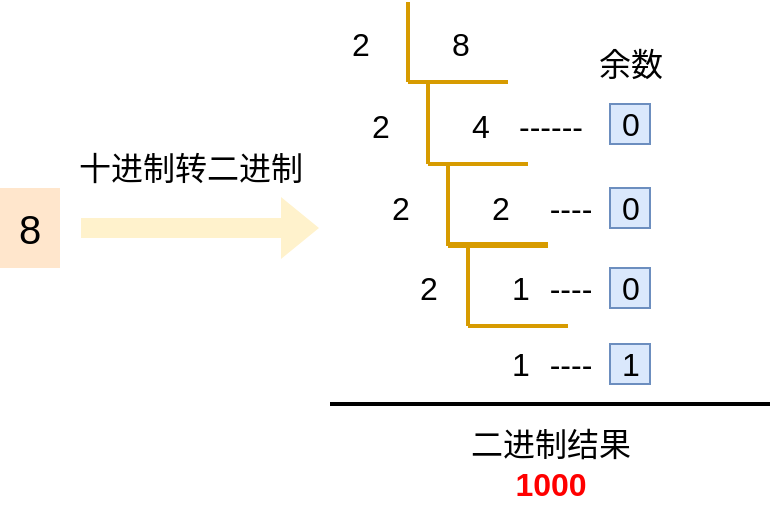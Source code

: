 <mxfile version="14.6.6" type="github">
  <diagram id="IhLREWa9TWCA8kRGoyMS" name="第 1 页">
    <mxGraphModel dx="536" dy="432" grid="1" gridSize="10" guides="1" tooltips="1" connect="1" arrows="1" fold="1" page="1" pageScale="1" pageWidth="827" pageHeight="1169" math="0" shadow="0">
      <root>
        <mxCell id="0" />
        <mxCell id="1" parent="0" />
        <mxCell id="GGrhcaNc7Lvt5lfEOBhG-1" value="8" style="rounded=0;whiteSpace=wrap;html=1;fontSize=20;fillColor=#ffe6cc;strokeColor=none;" parent="1" vertex="1">
          <mxGeometry x="210" y="172" width="30" height="40" as="geometry" />
        </mxCell>
        <mxCell id="GGrhcaNc7Lvt5lfEOBhG-3" value="" style="endArrow=none;html=1;fontSize=16;fillColor=#ffe6cc;strokeColor=#d79b00;strokeWidth=2;" parent="1" edge="1">
          <mxGeometry width="50" height="50" relative="1" as="geometry">
            <mxPoint x="414" y="119" as="sourcePoint" />
            <mxPoint x="414" y="79" as="targetPoint" />
          </mxGeometry>
        </mxCell>
        <mxCell id="GGrhcaNc7Lvt5lfEOBhG-4" value="" style="endArrow=none;html=1;fontSize=16;fillColor=#ffe6cc;strokeColor=#d79b00;strokeWidth=2;" parent="1" edge="1">
          <mxGeometry width="50" height="50" relative="1" as="geometry">
            <mxPoint x="414" y="119" as="sourcePoint" />
            <mxPoint x="464" y="119" as="targetPoint" />
          </mxGeometry>
        </mxCell>
        <mxCell id="GGrhcaNc7Lvt5lfEOBhG-5" value="8" style="text;html=1;align=center;verticalAlign=middle;resizable=0;points=[];autosize=1;fontSize=16;" parent="1" vertex="1">
          <mxGeometry x="430" y="90" width="20" height="20" as="geometry" />
        </mxCell>
        <mxCell id="GGrhcaNc7Lvt5lfEOBhG-6" value="2" style="text;html=1;align=center;verticalAlign=middle;resizable=0;points=[];autosize=1;fontSize=16;" parent="1" vertex="1">
          <mxGeometry x="380" y="90" width="20" height="20" as="geometry" />
        </mxCell>
        <mxCell id="GGrhcaNc7Lvt5lfEOBhG-7" value="" style="endArrow=none;html=1;fontSize=16;fillColor=#ffe6cc;strokeColor=#d79b00;strokeWidth=2;" parent="1" edge="1">
          <mxGeometry width="50" height="50" relative="1" as="geometry">
            <mxPoint x="424" y="160" as="sourcePoint" />
            <mxPoint x="424" y="120" as="targetPoint" />
          </mxGeometry>
        </mxCell>
        <mxCell id="GGrhcaNc7Lvt5lfEOBhG-8" value="" style="endArrow=none;html=1;fontSize=16;fillColor=#ffe6cc;strokeColor=#d79b00;strokeWidth=2;" parent="1" edge="1">
          <mxGeometry width="50" height="50" relative="1" as="geometry">
            <mxPoint x="424" y="160" as="sourcePoint" />
            <mxPoint x="474" y="160" as="targetPoint" />
          </mxGeometry>
        </mxCell>
        <mxCell id="GGrhcaNc7Lvt5lfEOBhG-9" value="4" style="text;html=1;align=center;verticalAlign=middle;resizable=0;points=[];autosize=1;fontSize=16;" parent="1" vertex="1">
          <mxGeometry x="440" y="131" width="20" height="20" as="geometry" />
        </mxCell>
        <mxCell id="GGrhcaNc7Lvt5lfEOBhG-10" value="2" style="text;html=1;align=center;verticalAlign=middle;resizable=0;points=[];autosize=1;fontSize=16;" parent="1" vertex="1">
          <mxGeometry x="390" y="131" width="20" height="20" as="geometry" />
        </mxCell>
        <mxCell id="GGrhcaNc7Lvt5lfEOBhG-14" value="" style="endArrow=none;html=1;fontSize=16;fillColor=#ffe6cc;strokeColor=#d79b00;strokeWidth=2;" parent="1" edge="1">
          <mxGeometry width="50" height="50" relative="1" as="geometry">
            <mxPoint x="424" y="160" as="sourcePoint" />
            <mxPoint x="474" y="160" as="targetPoint" />
          </mxGeometry>
        </mxCell>
        <mxCell id="GGrhcaNc7Lvt5lfEOBhG-15" value="" style="endArrow=none;html=1;fontSize=16;fillColor=#ffe6cc;strokeColor=#d79b00;strokeWidth=2;" parent="1" edge="1">
          <mxGeometry width="50" height="50" relative="1" as="geometry">
            <mxPoint x="434" y="201" as="sourcePoint" />
            <mxPoint x="434" y="161" as="targetPoint" />
          </mxGeometry>
        </mxCell>
        <mxCell id="GGrhcaNc7Lvt5lfEOBhG-16" value="" style="endArrow=none;html=1;fontSize=16;fillColor=#ffe6cc;strokeColor=#d79b00;strokeWidth=2;" parent="1" edge="1">
          <mxGeometry width="50" height="50" relative="1" as="geometry">
            <mxPoint x="434" y="201" as="sourcePoint" />
            <mxPoint x="484" y="201" as="targetPoint" />
          </mxGeometry>
        </mxCell>
        <mxCell id="GGrhcaNc7Lvt5lfEOBhG-17" value="2" style="text;html=1;align=center;verticalAlign=middle;resizable=0;points=[];autosize=1;fontSize=16;" parent="1" vertex="1">
          <mxGeometry x="450" y="172" width="20" height="20" as="geometry" />
        </mxCell>
        <mxCell id="GGrhcaNc7Lvt5lfEOBhG-18" value="2" style="text;html=1;align=center;verticalAlign=middle;resizable=0;points=[];autosize=1;fontSize=16;" parent="1" vertex="1">
          <mxGeometry x="400" y="172" width="20" height="20" as="geometry" />
        </mxCell>
        <mxCell id="GGrhcaNc7Lvt5lfEOBhG-24" value="" style="endArrow=none;html=1;fontSize=16;fillColor=#ffe6cc;strokeColor=#d79b00;strokeWidth=2;" parent="1" edge="1">
          <mxGeometry width="50" height="50" relative="1" as="geometry">
            <mxPoint x="434" y="200" as="sourcePoint" />
            <mxPoint x="484" y="200" as="targetPoint" />
          </mxGeometry>
        </mxCell>
        <mxCell id="GGrhcaNc7Lvt5lfEOBhG-25" value="" style="endArrow=none;html=1;fontSize=16;fillColor=#ffe6cc;strokeColor=#d79b00;strokeWidth=2;" parent="1" edge="1">
          <mxGeometry width="50" height="50" relative="1" as="geometry">
            <mxPoint x="434" y="200" as="sourcePoint" />
            <mxPoint x="484" y="200" as="targetPoint" />
          </mxGeometry>
        </mxCell>
        <mxCell id="GGrhcaNc7Lvt5lfEOBhG-26" value="" style="endArrow=none;html=1;fontSize=16;fillColor=#ffe6cc;strokeColor=#d79b00;strokeWidth=2;" parent="1" edge="1">
          <mxGeometry width="50" height="50" relative="1" as="geometry">
            <mxPoint x="444" y="241" as="sourcePoint" />
            <mxPoint x="444" y="201" as="targetPoint" />
          </mxGeometry>
        </mxCell>
        <mxCell id="GGrhcaNc7Lvt5lfEOBhG-27" value="" style="endArrow=none;html=1;fontSize=16;fillColor=#ffe6cc;strokeColor=#d79b00;strokeWidth=2;" parent="1" edge="1">
          <mxGeometry width="50" height="50" relative="1" as="geometry">
            <mxPoint x="444" y="241" as="sourcePoint" />
            <mxPoint x="494" y="241" as="targetPoint" />
          </mxGeometry>
        </mxCell>
        <mxCell id="GGrhcaNc7Lvt5lfEOBhG-28" value="1" style="text;html=1;align=center;verticalAlign=middle;resizable=0;points=[];autosize=1;fontSize=16;" parent="1" vertex="1">
          <mxGeometry x="460" y="212" width="20" height="20" as="geometry" />
        </mxCell>
        <mxCell id="GGrhcaNc7Lvt5lfEOBhG-29" value="2" style="text;html=1;align=center;verticalAlign=middle;resizable=0;points=[];autosize=1;fontSize=16;" parent="1" vertex="1">
          <mxGeometry x="414" y="212" width="20" height="20" as="geometry" />
        </mxCell>
        <mxCell id="GGrhcaNc7Lvt5lfEOBhG-36" value="0" style="text;html=1;align=center;verticalAlign=middle;resizable=0;points=[];autosize=1;fontSize=16;fillColor=#dae8fc;strokeColor=#6c8ebf;" parent="1" vertex="1">
          <mxGeometry x="515" y="130" width="20" height="20" as="geometry" />
        </mxCell>
        <mxCell id="GGrhcaNc7Lvt5lfEOBhG-37" value="0" style="text;html=1;align=center;verticalAlign=middle;resizable=0;points=[];autosize=1;fontSize=16;fillColor=#dae8fc;strokeColor=#6c8ebf;" parent="1" vertex="1">
          <mxGeometry x="515" y="172" width="20" height="20" as="geometry" />
        </mxCell>
        <mxCell id="GGrhcaNc7Lvt5lfEOBhG-38" value="0" style="text;html=1;align=center;verticalAlign=middle;resizable=0;points=[];autosize=1;fontSize=16;fillColor=#dae8fc;strokeColor=#6c8ebf;" parent="1" vertex="1">
          <mxGeometry x="515" y="212" width="20" height="20" as="geometry" />
        </mxCell>
        <mxCell id="GGrhcaNc7Lvt5lfEOBhG-40" value="1" style="text;html=1;align=center;verticalAlign=middle;resizable=0;points=[];autosize=1;fontSize=16;fillColor=#dae8fc;strokeColor=#6c8ebf;" parent="1" vertex="1">
          <mxGeometry x="515" y="250" width="20" height="20" as="geometry" />
        </mxCell>
        <mxCell id="GGrhcaNc7Lvt5lfEOBhG-41" value="1" style="text;html=1;align=center;verticalAlign=middle;resizable=0;points=[];autosize=1;fontSize=16;" parent="1" vertex="1">
          <mxGeometry x="460" y="250" width="20" height="20" as="geometry" />
        </mxCell>
        <mxCell id="GGrhcaNc7Lvt5lfEOBhG-42" value="余数" style="text;html=1;align=center;verticalAlign=middle;resizable=0;points=[];autosize=1;fontSize=16;" parent="1" vertex="1">
          <mxGeometry x="500" y="100" width="50" height="20" as="geometry" />
        </mxCell>
        <mxCell id="GGrhcaNc7Lvt5lfEOBhG-44" value="------" style="text;html=1;align=center;verticalAlign=middle;resizable=0;points=[];autosize=1;fontSize=16;" parent="1" vertex="1">
          <mxGeometry x="460" y="131" width="50" height="20" as="geometry" />
        </mxCell>
        <mxCell id="GGrhcaNc7Lvt5lfEOBhG-45" value="----" style="text;html=1;align=center;verticalAlign=middle;resizable=0;points=[];autosize=1;fontSize=16;" parent="1" vertex="1">
          <mxGeometry x="475" y="172" width="40" height="20" as="geometry" />
        </mxCell>
        <mxCell id="GGrhcaNc7Lvt5lfEOBhG-46" value="----" style="text;html=1;align=center;verticalAlign=middle;resizable=0;points=[];autosize=1;fontSize=16;" parent="1" vertex="1">
          <mxGeometry x="475" y="212" width="40" height="20" as="geometry" />
        </mxCell>
        <mxCell id="GGrhcaNc7Lvt5lfEOBhG-47" value="----" style="text;html=1;align=center;verticalAlign=middle;resizable=0;points=[];autosize=1;fontSize=16;" parent="1" vertex="1">
          <mxGeometry x="475" y="250" width="40" height="20" as="geometry" />
        </mxCell>
        <mxCell id="GGrhcaNc7Lvt5lfEOBhG-49" value="" style="endArrow=none;html=1;strokeWidth=2;fontSize=16;" parent="1" edge="1">
          <mxGeometry width="50" height="50" relative="1" as="geometry">
            <mxPoint x="375" y="280" as="sourcePoint" />
            <mxPoint x="595" y="280" as="targetPoint" />
          </mxGeometry>
        </mxCell>
        <mxCell id="GGrhcaNc7Lvt5lfEOBhG-51" value="二进制结果&lt;br&gt;&lt;font color=&quot;#ff0000&quot;&gt;&lt;b&gt;1000&lt;/b&gt;&lt;/font&gt;" style="text;html=1;align=center;verticalAlign=middle;resizable=0;points=[];autosize=1;fontSize=16;" parent="1" vertex="1">
          <mxGeometry x="435" y="290" width="100" height="40" as="geometry" />
        </mxCell>
        <mxCell id="GGrhcaNc7Lvt5lfEOBhG-52" value="" style="shape=flexArrow;endArrow=classic;html=1;strokeWidth=1;fontSize=16;fillColor=#fff2cc;strokeColor=none;" parent="1" edge="1">
          <mxGeometry width="50" height="50" relative="1" as="geometry">
            <mxPoint x="250" y="192" as="sourcePoint" />
            <mxPoint x="370" y="192" as="targetPoint" />
          </mxGeometry>
        </mxCell>
        <mxCell id="GGrhcaNc7Lvt5lfEOBhG-53" value="十进制转二进制" style="text;html=1;align=center;verticalAlign=middle;resizable=0;points=[];autosize=1;fontSize=16;" parent="1" vertex="1">
          <mxGeometry x="240" y="152" width="130" height="20" as="geometry" />
        </mxCell>
      </root>
    </mxGraphModel>
  </diagram>
</mxfile>
